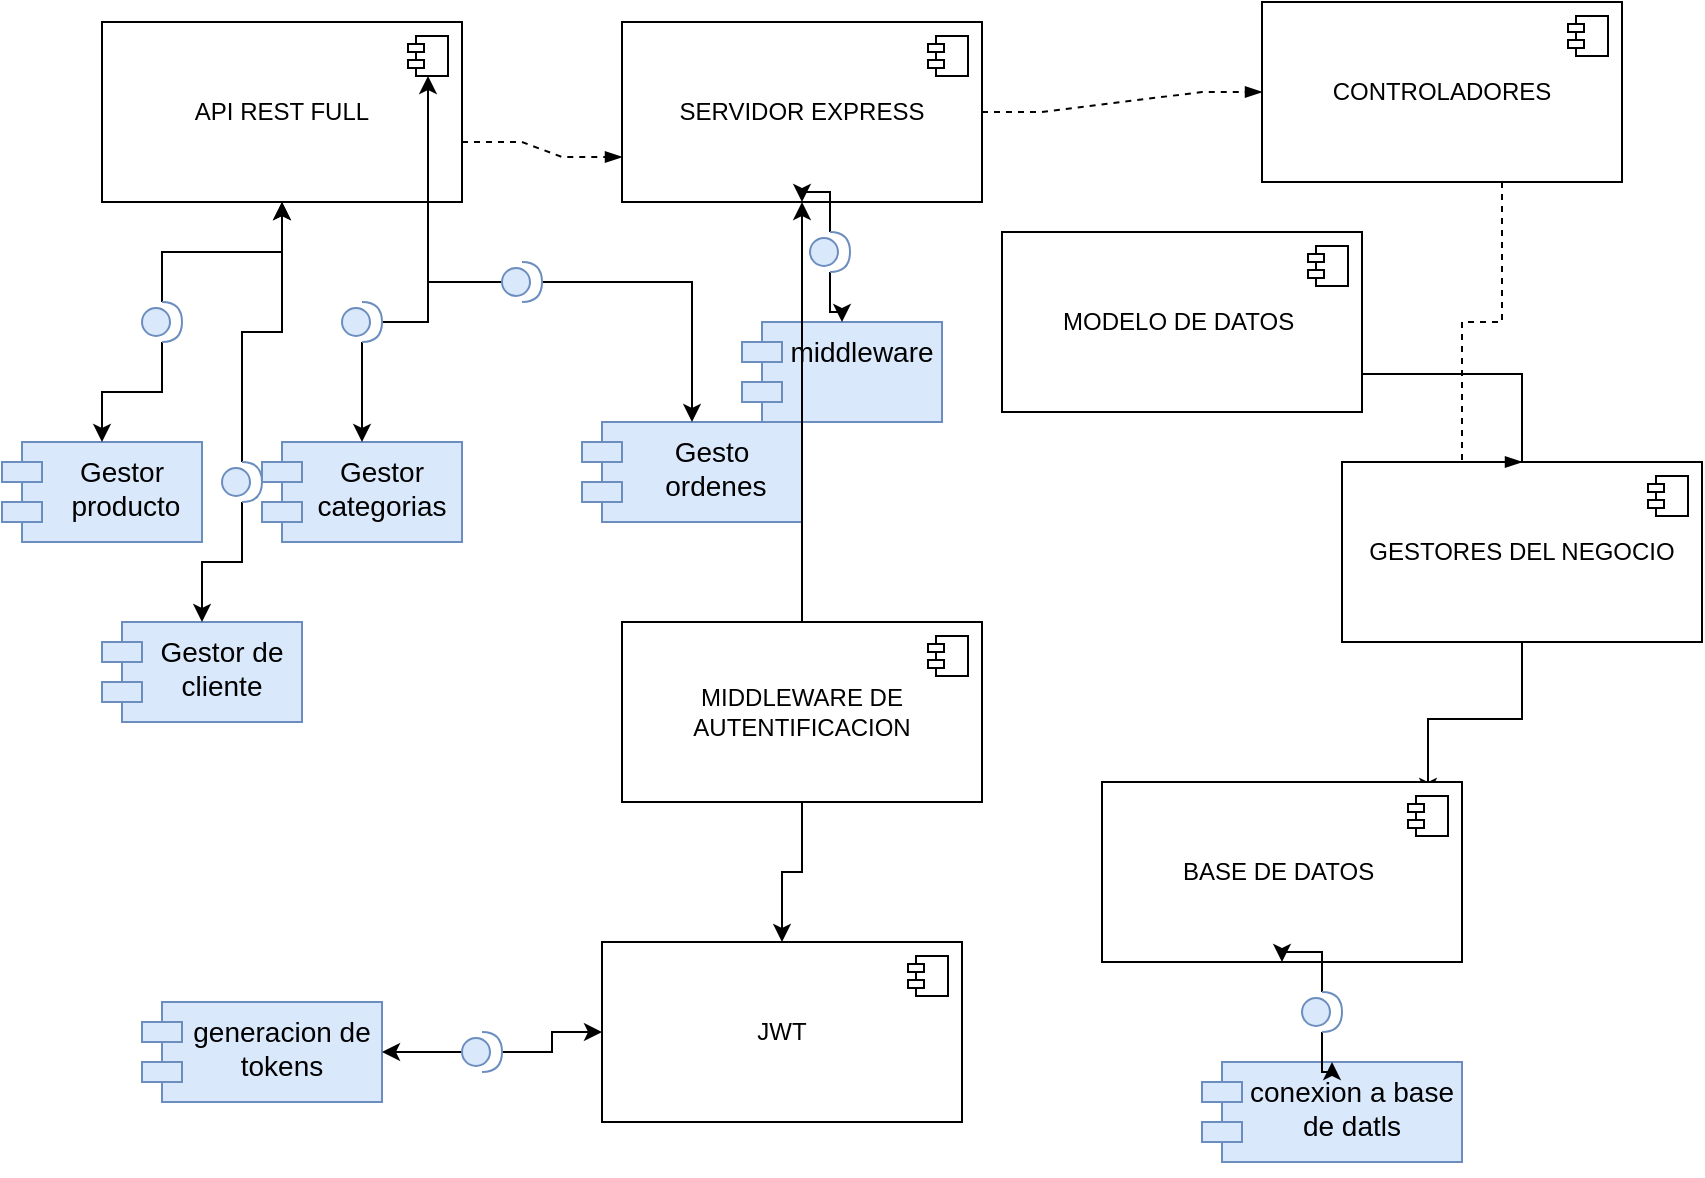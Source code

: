 <mxfile version="24.6.4" type="device">
  <diagram name="Página-1" id="xgbjmksw7M_9rLhdnWey">
    <mxGraphModel dx="1875" dy="606" grid="1" gridSize="10" guides="1" tooltips="1" connect="1" arrows="1" fold="1" page="1" pageScale="1" pageWidth="827" pageHeight="1169" math="0" shadow="0">
      <root>
        <mxCell id="0" />
        <mxCell id="1" parent="0" />
        <mxCell id="AU8xrQN0Su85tY3r4lTS-4" value="&lt;div style=&quot;font-size: 14px;&quot;&gt;Gestor de cliente&lt;/div&gt;" style="shape=module;align=left;spacingLeft=20;align=center;verticalAlign=top;whiteSpace=wrap;html=1;fillColor=#dae8fc;strokeColor=#6c8ebf;fontSize=14;fontColor=#000000;" parent="1" vertex="1">
          <mxGeometry x="40" y="320" width="100" height="50" as="geometry" />
        </mxCell>
        <mxCell id="AU8xrQN0Su85tY3r4lTS-10" value="&lt;div style=&quot;font-size: 14px;&quot;&gt;Gesto&lt;/div&gt;&lt;div style=&quot;font-size: 14px;&quot;&gt;&lt;span style=&quot;background-color: initial;&quot;&gt;&amp;nbsp;ordenes&lt;/span&gt;&lt;/div&gt;&lt;div style=&quot;font-size: 14px;&quot;&gt;&lt;br style=&quot;font-size: 14px;&quot;&gt;&lt;/div&gt;" style="shape=module;align=left;spacingLeft=20;align=center;verticalAlign=top;whiteSpace=wrap;html=1;fillColor=#dae8fc;strokeColor=#6c8ebf;fontSize=14;fontColor=#000000;" parent="1" vertex="1">
          <mxGeometry x="280" y="220" width="110" height="50" as="geometry" />
        </mxCell>
        <mxCell id="AU8xrQN0Su85tY3r4lTS-3" value="Gestor&lt;div&gt;&amp;nbsp;producto&lt;div style=&quot;font-size: 14px;&quot;&gt;&lt;br style=&quot;font-size: 14px;&quot;&gt;&lt;/div&gt;&lt;/div&gt;" style="shape=module;align=left;spacingLeft=20;align=center;verticalAlign=top;whiteSpace=wrap;html=1;fillColor=#dae8fc;strokeColor=#6c8ebf;fontSize=14;fontColor=#000000;" parent="1" vertex="1">
          <mxGeometry x="-10" y="230" width="100" height="50" as="geometry" />
        </mxCell>
        <mxCell id="AU8xrQN0Su85tY3r4lTS-19" value="&lt;div style=&quot;font-size: 14px;&quot;&gt;Gestor categorias&lt;/div&gt;&lt;div style=&quot;font-size: 14px;&quot;&gt;&lt;br style=&quot;font-size: 14px;&quot;&gt;&lt;/div&gt;" style="shape=module;align=left;spacingLeft=20;align=center;verticalAlign=top;whiteSpace=wrap;html=1;fillColor=#dae8fc;strokeColor=#6c8ebf;fontSize=14;fontColor=#000000;" parent="1" vertex="1">
          <mxGeometry x="120" y="230" width="100" height="50" as="geometry" />
        </mxCell>
        <mxCell id="o9NAU-YGMhf1R5BNUE6P-65" value="" style="edgeStyle=orthogonalEdgeStyle;rounded=0;orthogonalLoop=1;jettySize=auto;html=1;" edge="1" parent="1" source="o9NAU-YGMhf1R5BNUE6P-20" target="AU8xrQN0Su85tY3r4lTS-10">
          <mxGeometry relative="1" as="geometry" />
        </mxCell>
        <mxCell id="o9NAU-YGMhf1R5BNUE6P-66" value="" style="edgeStyle=orthogonalEdgeStyle;rounded=0;orthogonalLoop=1;jettySize=auto;html=1;" edge="1" parent="1" source="o9NAU-YGMhf1R5BNUE6P-20" target="o9NAU-YGMhf1R5BNUE6P-32">
          <mxGeometry relative="1" as="geometry" />
        </mxCell>
        <mxCell id="o9NAU-YGMhf1R5BNUE6P-20" value="" style="shape=providedRequiredInterface;html=1;verticalLabelPosition=bottom;sketch=0;fillColor=#dae8fc;strokeColor=#6c8ebf;fontSize=14;fontColor=#000000;" vertex="1" parent="1">
          <mxGeometry x="240" y="140" width="20" height="20" as="geometry" />
        </mxCell>
        <mxCell id="o9NAU-YGMhf1R5BNUE6P-21" value="&lt;div style=&quot;font-size: 14px;&quot;&gt;middleware&lt;/div&gt;" style="shape=module;align=left;spacingLeft=20;align=center;verticalAlign=top;whiteSpace=wrap;html=1;fillColor=#dae8fc;strokeColor=#6c8ebf;fontSize=14;fontColor=#000000;" vertex="1" parent="1">
          <mxGeometry x="360" y="170" width="100" height="50" as="geometry" />
        </mxCell>
        <mxCell id="o9NAU-YGMhf1R5BNUE6P-23" value="&lt;div style=&quot;font-size: 14px;&quot;&gt;generacion de tokens&lt;/div&gt;" style="shape=module;align=left;spacingLeft=20;align=center;verticalAlign=top;whiteSpace=wrap;html=1;fillColor=#dae8fc;strokeColor=#6c8ebf;fontSize=14;fontColor=#000000;" vertex="1" parent="1">
          <mxGeometry x="60" y="510" width="120" height="50" as="geometry" />
        </mxCell>
        <mxCell id="o9NAU-YGMhf1R5BNUE6P-25" value="conexion a base de datls&lt;div&gt;&lt;br&gt;&lt;/div&gt;" style="shape=module;align=left;spacingLeft=20;align=center;verticalAlign=top;whiteSpace=wrap;html=1;fillColor=#dae8fc;strokeColor=#6c8ebf;fontSize=14;fontColor=#000000;" vertex="1" parent="1">
          <mxGeometry x="590" y="540" width="130" height="50" as="geometry" />
        </mxCell>
        <mxCell id="o9NAU-YGMhf1R5BNUE6P-29" value="SERVIDOR EXPRESS" style="html=1;dropTarget=0;whiteSpace=wrap;" vertex="1" parent="1">
          <mxGeometry x="300" y="20" width="180" height="90" as="geometry" />
        </mxCell>
        <mxCell id="o9NAU-YGMhf1R5BNUE6P-30" value="" style="shape=module;jettyWidth=8;jettyHeight=4;" vertex="1" parent="o9NAU-YGMhf1R5BNUE6P-29">
          <mxGeometry x="1" width="20" height="20" relative="1" as="geometry">
            <mxPoint x="-27" y="7" as="offset" />
          </mxGeometry>
        </mxCell>
        <mxCell id="o9NAU-YGMhf1R5BNUE6P-31" value="API REST FULL" style="html=1;dropTarget=0;whiteSpace=wrap;" vertex="1" parent="1">
          <mxGeometry x="40" y="20" width="180" height="90" as="geometry" />
        </mxCell>
        <mxCell id="o9NAU-YGMhf1R5BNUE6P-32" value="" style="shape=module;jettyWidth=8;jettyHeight=4;" vertex="1" parent="o9NAU-YGMhf1R5BNUE6P-31">
          <mxGeometry x="1" width="20" height="20" relative="1" as="geometry">
            <mxPoint x="-27" y="7" as="offset" />
          </mxGeometry>
        </mxCell>
        <mxCell id="o9NAU-YGMhf1R5BNUE6P-33" value="CONTROLADORES" style="html=1;dropTarget=0;whiteSpace=wrap;" vertex="1" parent="1">
          <mxGeometry x="620" y="10" width="180" height="90" as="geometry" />
        </mxCell>
        <mxCell id="o9NAU-YGMhf1R5BNUE6P-34" value="" style="shape=module;jettyWidth=8;jettyHeight=4;" vertex="1" parent="o9NAU-YGMhf1R5BNUE6P-33">
          <mxGeometry x="1" width="20" height="20" relative="1" as="geometry">
            <mxPoint x="-27" y="7" as="offset" />
          </mxGeometry>
        </mxCell>
        <mxCell id="o9NAU-YGMhf1R5BNUE6P-37" value="" style="edgeStyle=entityRelationEdgeStyle;fontSize=12;html=1;endArrow=blockThin;endFill=1;startArrow=none;rounded=0;startFill=0;dashed=1;entryX=0;entryY=0.75;entryDx=0;entryDy=0;" edge="1" parent="1" target="o9NAU-YGMhf1R5BNUE6P-29">
          <mxGeometry width="60" height="60" relative="1" as="geometry">
            <mxPoint x="220" y="80" as="sourcePoint" />
            <mxPoint x="20.0" y="149.82" as="targetPoint" />
            <Array as="points">
              <mxPoint x="30" y="160" />
            </Array>
          </mxGeometry>
        </mxCell>
        <mxCell id="o9NAU-YGMhf1R5BNUE6P-38" value="" style="edgeStyle=entityRelationEdgeStyle;fontSize=12;html=1;endArrow=blockThin;endFill=1;startArrow=none;rounded=0;startFill=0;dashed=1;" edge="1" parent="1" source="o9NAU-YGMhf1R5BNUE6P-29" target="o9NAU-YGMhf1R5BNUE6P-33">
          <mxGeometry width="60" height="60" relative="1" as="geometry">
            <mxPoint x="193.52" y="282.61" as="sourcePoint" />
            <mxPoint x="140" y="400" as="targetPoint" />
          </mxGeometry>
        </mxCell>
        <mxCell id="o9NAU-YGMhf1R5BNUE6P-63" value="" style="edgeStyle=orthogonalEdgeStyle;rounded=0;orthogonalLoop=1;jettySize=auto;html=1;" edge="1" parent="1" source="o9NAU-YGMhf1R5BNUE6P-40" target="o9NAU-YGMhf1R5BNUE6P-62">
          <mxGeometry relative="1" as="geometry" />
        </mxCell>
        <mxCell id="o9NAU-YGMhf1R5BNUE6P-64" value="" style="edgeStyle=orthogonalEdgeStyle;rounded=0;orthogonalLoop=1;jettySize=auto;html=1;" edge="1" parent="1" source="o9NAU-YGMhf1R5BNUE6P-40" target="o9NAU-YGMhf1R5BNUE6P-60">
          <mxGeometry relative="1" as="geometry" />
        </mxCell>
        <mxCell id="o9NAU-YGMhf1R5BNUE6P-40" value="GESTORES DEL NEGOCIO" style="html=1;dropTarget=0;whiteSpace=wrap;" vertex="1" parent="1">
          <mxGeometry x="660" y="240" width="180" height="90" as="geometry" />
        </mxCell>
        <mxCell id="o9NAU-YGMhf1R5BNUE6P-41" value="" style="shape=module;jettyWidth=8;jettyHeight=4;" vertex="1" parent="o9NAU-YGMhf1R5BNUE6P-40">
          <mxGeometry x="1" width="20" height="20" relative="1" as="geometry">
            <mxPoint x="-27" y="7" as="offset" />
          </mxGeometry>
        </mxCell>
        <mxCell id="o9NAU-YGMhf1R5BNUE6P-42" value="" style="edgeStyle=entityRelationEdgeStyle;fontSize=12;html=1;endArrow=blockThin;endFill=1;startArrow=none;rounded=0;startFill=0;dashed=1;exitX=0.5;exitY=1;exitDx=0;exitDy=0;entryX=0.5;entryY=0;entryDx=0;entryDy=0;" edge="1" parent="1" source="o9NAU-YGMhf1R5BNUE6P-33" target="o9NAU-YGMhf1R5BNUE6P-40">
          <mxGeometry width="60" height="60" relative="1" as="geometry">
            <mxPoint x="420" y="310" as="sourcePoint" />
            <mxPoint x="480" y="250" as="targetPoint" />
            <Array as="points">
              <mxPoint x="500" y="190" />
            </Array>
          </mxGeometry>
        </mxCell>
        <mxCell id="o9NAU-YGMhf1R5BNUE6P-51" value="" style="edgeStyle=orthogonalEdgeStyle;rounded=0;orthogonalLoop=1;jettySize=auto;html=1;" edge="1" parent="1" source="o9NAU-YGMhf1R5BNUE6P-45" target="o9NAU-YGMhf1R5BNUE6P-31">
          <mxGeometry relative="1" as="geometry" />
        </mxCell>
        <mxCell id="o9NAU-YGMhf1R5BNUE6P-52" value="" style="edgeStyle=orthogonalEdgeStyle;rounded=0;orthogonalLoop=1;jettySize=auto;html=1;" edge="1" parent="1" source="o9NAU-YGMhf1R5BNUE6P-45" target="AU8xrQN0Su85tY3r4lTS-3">
          <mxGeometry relative="1" as="geometry" />
        </mxCell>
        <mxCell id="o9NAU-YGMhf1R5BNUE6P-45" value="" style="shape=providedRequiredInterface;html=1;verticalLabelPosition=bottom;sketch=0;fillColor=#dae8fc;strokeColor=#6c8ebf;fontSize=14;fontColor=#000000;" vertex="1" parent="1">
          <mxGeometry x="60" y="160" width="20" height="20" as="geometry" />
        </mxCell>
        <mxCell id="o9NAU-YGMhf1R5BNUE6P-53" value="" style="edgeStyle=orthogonalEdgeStyle;rounded=0;orthogonalLoop=1;jettySize=auto;html=1;" edge="1" parent="1" source="o9NAU-YGMhf1R5BNUE6P-46" target="o9NAU-YGMhf1R5BNUE6P-32">
          <mxGeometry relative="1" as="geometry" />
        </mxCell>
        <mxCell id="o9NAU-YGMhf1R5BNUE6P-54" value="" style="edgeStyle=orthogonalEdgeStyle;rounded=0;orthogonalLoop=1;jettySize=auto;html=1;" edge="1" parent="1" source="o9NAU-YGMhf1R5BNUE6P-46" target="AU8xrQN0Su85tY3r4lTS-19">
          <mxGeometry relative="1" as="geometry" />
        </mxCell>
        <mxCell id="o9NAU-YGMhf1R5BNUE6P-46" value="" style="shape=providedRequiredInterface;html=1;verticalLabelPosition=bottom;sketch=0;fillColor=#dae8fc;strokeColor=#6c8ebf;fontSize=14;fontColor=#000000;" vertex="1" parent="1">
          <mxGeometry x="160" y="160" width="20" height="20" as="geometry" />
        </mxCell>
        <mxCell id="o9NAU-YGMhf1R5BNUE6P-56" value="" style="edgeStyle=orthogonalEdgeStyle;rounded=0;orthogonalLoop=1;jettySize=auto;html=1;" edge="1" parent="1" source="o9NAU-YGMhf1R5BNUE6P-47" target="AU8xrQN0Su85tY3r4lTS-4">
          <mxGeometry relative="1" as="geometry" />
        </mxCell>
        <mxCell id="o9NAU-YGMhf1R5BNUE6P-58" value="" style="edgeStyle=orthogonalEdgeStyle;rounded=0;orthogonalLoop=1;jettySize=auto;html=1;" edge="1" parent="1" source="o9NAU-YGMhf1R5BNUE6P-47" target="o9NAU-YGMhf1R5BNUE6P-31">
          <mxGeometry relative="1" as="geometry" />
        </mxCell>
        <mxCell id="o9NAU-YGMhf1R5BNUE6P-47" value="" style="shape=providedRequiredInterface;html=1;verticalLabelPosition=bottom;sketch=0;fillColor=#dae8fc;strokeColor=#6c8ebf;fontSize=14;fontColor=#000000;" vertex="1" parent="1">
          <mxGeometry x="100" y="240" width="20" height="20" as="geometry" />
        </mxCell>
        <mxCell id="o9NAU-YGMhf1R5BNUE6P-59" value="MODELO DE DATOS&amp;nbsp;" style="html=1;dropTarget=0;whiteSpace=wrap;" vertex="1" parent="1">
          <mxGeometry x="490" y="125" width="180" height="90" as="geometry" />
        </mxCell>
        <mxCell id="o9NAU-YGMhf1R5BNUE6P-60" value="" style="shape=module;jettyWidth=8;jettyHeight=4;" vertex="1" parent="o9NAU-YGMhf1R5BNUE6P-59">
          <mxGeometry x="1" width="20" height="20" relative="1" as="geometry">
            <mxPoint x="-27" y="7" as="offset" />
          </mxGeometry>
        </mxCell>
        <mxCell id="o9NAU-YGMhf1R5BNUE6P-61" value="BASE DE DATOS&amp;nbsp;" style="html=1;dropTarget=0;whiteSpace=wrap;" vertex="1" parent="1">
          <mxGeometry x="540" y="400" width="180" height="90" as="geometry" />
        </mxCell>
        <mxCell id="o9NAU-YGMhf1R5BNUE6P-62" value="" style="shape=module;jettyWidth=8;jettyHeight=4;" vertex="1" parent="o9NAU-YGMhf1R5BNUE6P-61">
          <mxGeometry x="1" width="20" height="20" relative="1" as="geometry">
            <mxPoint x="-27" y="7" as="offset" />
          </mxGeometry>
        </mxCell>
        <mxCell id="o9NAU-YGMhf1R5BNUE6P-71" value="" style="edgeStyle=orthogonalEdgeStyle;rounded=0;orthogonalLoop=1;jettySize=auto;html=1;" edge="1" parent="1" source="o9NAU-YGMhf1R5BNUE6P-67" target="o9NAU-YGMhf1R5BNUE6P-69">
          <mxGeometry relative="1" as="geometry" />
        </mxCell>
        <mxCell id="o9NAU-YGMhf1R5BNUE6P-83" style="edgeStyle=orthogonalEdgeStyle;rounded=0;orthogonalLoop=1;jettySize=auto;html=1;exitX=0.5;exitY=0;exitDx=0;exitDy=0;" edge="1" parent="1" source="o9NAU-YGMhf1R5BNUE6P-67" target="o9NAU-YGMhf1R5BNUE6P-29">
          <mxGeometry relative="1" as="geometry" />
        </mxCell>
        <mxCell id="o9NAU-YGMhf1R5BNUE6P-67" value="MIDDLEWARE DE AUTENTIFICACION" style="html=1;dropTarget=0;whiteSpace=wrap;" vertex="1" parent="1">
          <mxGeometry x="300" y="320" width="180" height="90" as="geometry" />
        </mxCell>
        <mxCell id="o9NAU-YGMhf1R5BNUE6P-68" value="" style="shape=module;jettyWidth=8;jettyHeight=4;" vertex="1" parent="o9NAU-YGMhf1R5BNUE6P-67">
          <mxGeometry x="1" width="20" height="20" relative="1" as="geometry">
            <mxPoint x="-27" y="7" as="offset" />
          </mxGeometry>
        </mxCell>
        <mxCell id="o9NAU-YGMhf1R5BNUE6P-69" value="JWT" style="html=1;dropTarget=0;whiteSpace=wrap;" vertex="1" parent="1">
          <mxGeometry x="290" y="480" width="180" height="90" as="geometry" />
        </mxCell>
        <mxCell id="o9NAU-YGMhf1R5BNUE6P-70" value="" style="shape=module;jettyWidth=8;jettyHeight=4;" vertex="1" parent="o9NAU-YGMhf1R5BNUE6P-69">
          <mxGeometry x="1" width="20" height="20" relative="1" as="geometry">
            <mxPoint x="-27" y="7" as="offset" />
          </mxGeometry>
        </mxCell>
        <mxCell id="o9NAU-YGMhf1R5BNUE6P-73" value="" style="edgeStyle=orthogonalEdgeStyle;rounded=0;orthogonalLoop=1;jettySize=auto;html=1;" edge="1" parent="1" source="o9NAU-YGMhf1R5BNUE6P-72" target="o9NAU-YGMhf1R5BNUE6P-25">
          <mxGeometry relative="1" as="geometry" />
        </mxCell>
        <mxCell id="o9NAU-YGMhf1R5BNUE6P-74" value="" style="edgeStyle=orthogonalEdgeStyle;rounded=0;orthogonalLoop=1;jettySize=auto;html=1;" edge="1" parent="1" source="o9NAU-YGMhf1R5BNUE6P-72" target="o9NAU-YGMhf1R5BNUE6P-61">
          <mxGeometry relative="1" as="geometry" />
        </mxCell>
        <mxCell id="o9NAU-YGMhf1R5BNUE6P-72" value="" style="shape=providedRequiredInterface;html=1;verticalLabelPosition=bottom;sketch=0;fillColor=#dae8fc;strokeColor=#6c8ebf;fontSize=14;fontColor=#000000;" vertex="1" parent="1">
          <mxGeometry x="640" y="505" width="20" height="20" as="geometry" />
        </mxCell>
        <mxCell id="o9NAU-YGMhf1R5BNUE6P-76" value="" style="edgeStyle=orthogonalEdgeStyle;rounded=0;orthogonalLoop=1;jettySize=auto;html=1;" edge="1" parent="1" source="o9NAU-YGMhf1R5BNUE6P-75" target="o9NAU-YGMhf1R5BNUE6P-23">
          <mxGeometry relative="1" as="geometry" />
        </mxCell>
        <mxCell id="o9NAU-YGMhf1R5BNUE6P-78" value="" style="edgeStyle=orthogonalEdgeStyle;rounded=0;orthogonalLoop=1;jettySize=auto;html=1;" edge="1" parent="1" source="o9NAU-YGMhf1R5BNUE6P-75" target="o9NAU-YGMhf1R5BNUE6P-69">
          <mxGeometry relative="1" as="geometry" />
        </mxCell>
        <mxCell id="o9NAU-YGMhf1R5BNUE6P-75" value="" style="shape=providedRequiredInterface;html=1;verticalLabelPosition=bottom;sketch=0;fillColor=#dae8fc;strokeColor=#6c8ebf;fontSize=14;fontColor=#000000;" vertex="1" parent="1">
          <mxGeometry x="220" y="525" width="20" height="20" as="geometry" />
        </mxCell>
        <mxCell id="o9NAU-YGMhf1R5BNUE6P-80" value="" style="edgeStyle=orthogonalEdgeStyle;rounded=0;orthogonalLoop=1;jettySize=auto;html=1;" edge="1" parent="1" source="o9NAU-YGMhf1R5BNUE6P-79" target="o9NAU-YGMhf1R5BNUE6P-29">
          <mxGeometry relative="1" as="geometry" />
        </mxCell>
        <mxCell id="o9NAU-YGMhf1R5BNUE6P-81" value="" style="edgeStyle=orthogonalEdgeStyle;rounded=0;orthogonalLoop=1;jettySize=auto;html=1;" edge="1" parent="1" source="o9NAU-YGMhf1R5BNUE6P-79" target="o9NAU-YGMhf1R5BNUE6P-21">
          <mxGeometry relative="1" as="geometry" />
        </mxCell>
        <mxCell id="o9NAU-YGMhf1R5BNUE6P-79" value="" style="shape=providedRequiredInterface;html=1;verticalLabelPosition=bottom;sketch=0;fillColor=#dae8fc;strokeColor=#6c8ebf;fontSize=14;fontColor=#000000;" vertex="1" parent="1">
          <mxGeometry x="394" y="125" width="20" height="20" as="geometry" />
        </mxCell>
      </root>
    </mxGraphModel>
  </diagram>
</mxfile>
